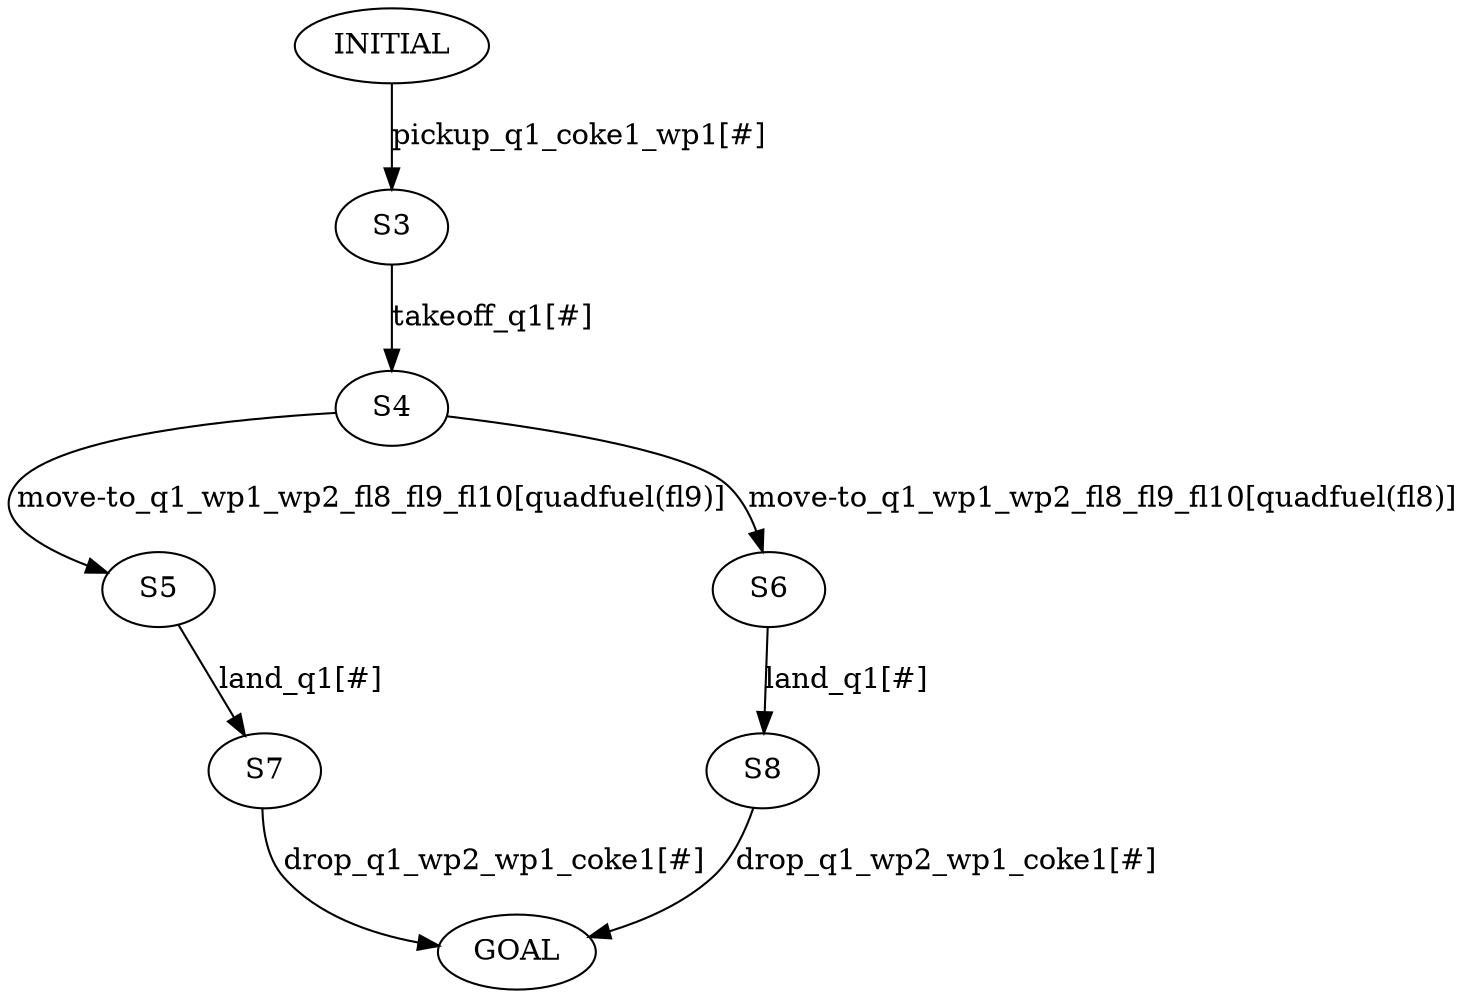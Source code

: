 digraph  {
	node [label="\N"];
	1	 [label=INITIAL];
	3	 [label=S3];
	1 -> 3 [key=0,
	label="pickup_q1_coke1_wp1[#]"];
2 [label=GOAL];
4 [label=S4];
3 -> 4 [key=0,
label="takeoff_q1[#]"];
5 [label=S5];
4 -> 5 [key=0,
label="move-to_q1_wp1_wp2_fl8_fl9_fl10[quadfuel(fl9)]"];
6 [label=S6];
4 -> 6 [key=0,
label="move-to_q1_wp1_wp2_fl8_fl9_fl10[quadfuel(fl8)]"];
7 [label=S7];
5 -> 7 [key=0,
label="land_q1[#]"];
8 [label=S8];
6 -> 8 [key=0,
label="land_q1[#]"];
7 -> 2 [key=0,
label="drop_q1_wp2_wp1_coke1[#]"];
8 -> 2 [key=0,
label="drop_q1_wp2_wp1_coke1[#]"];
}
